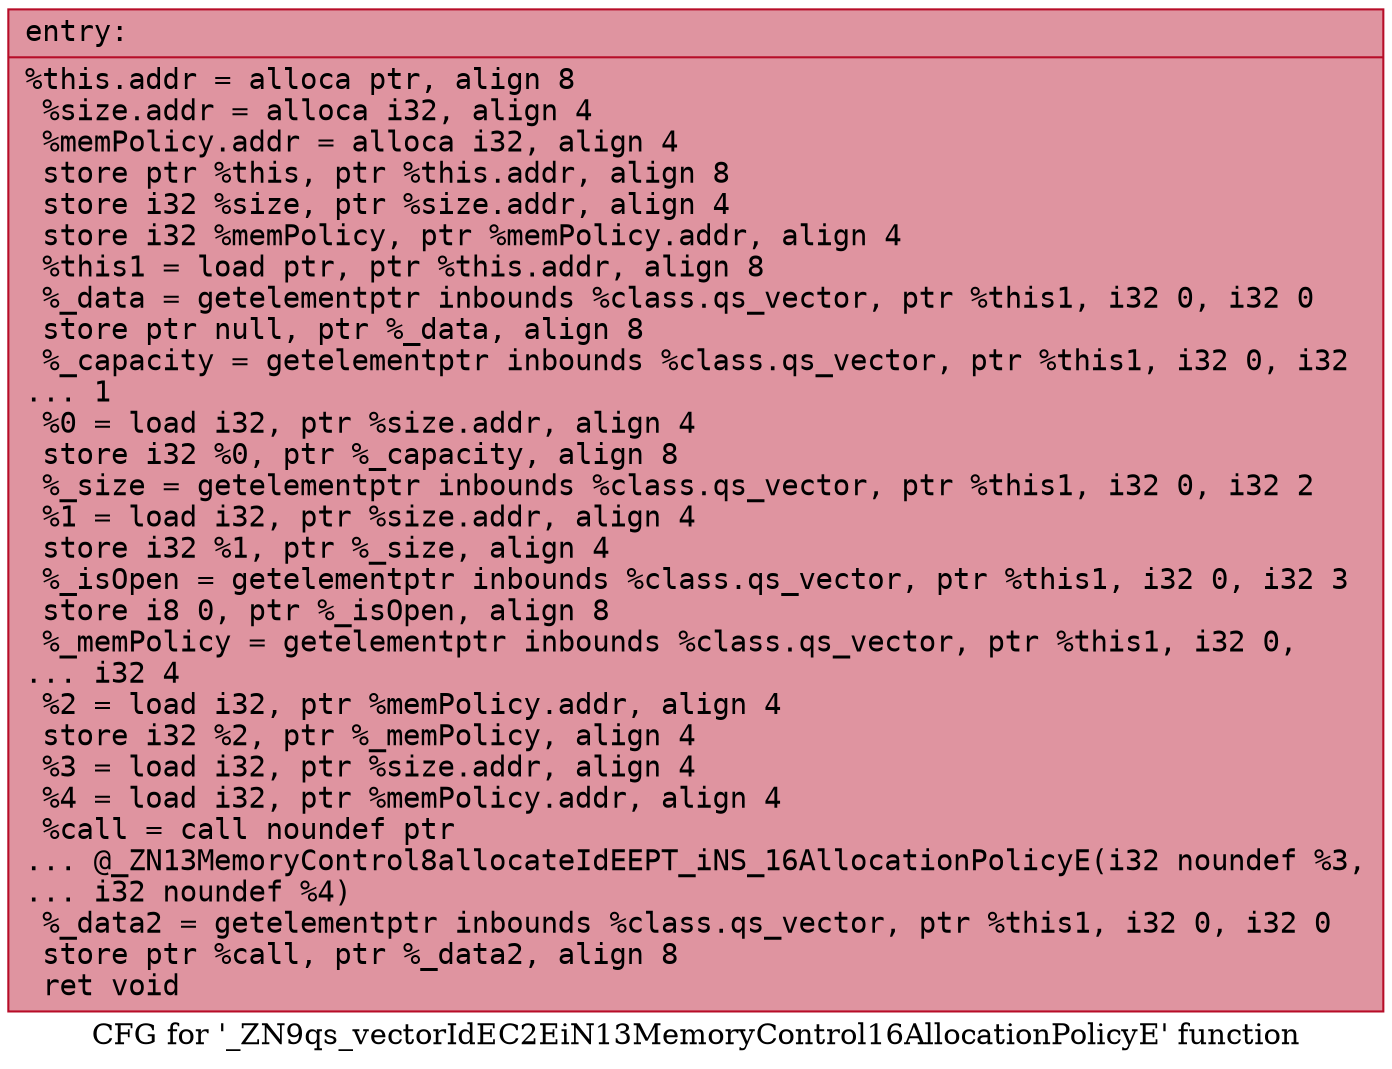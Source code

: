 digraph "CFG for '_ZN9qs_vectorIdEC2EiN13MemoryControl16AllocationPolicyE' function" {
	label="CFG for '_ZN9qs_vectorIdEC2EiN13MemoryControl16AllocationPolicyE' function";

	Node0x55cf633d9be0 [shape=record,color="#b70d28ff", style=filled, fillcolor="#b70d2870" fontname="Courier",label="{entry:\l|  %this.addr = alloca ptr, align 8\l  %size.addr = alloca i32, align 4\l  %memPolicy.addr = alloca i32, align 4\l  store ptr %this, ptr %this.addr, align 8\l  store i32 %size, ptr %size.addr, align 4\l  store i32 %memPolicy, ptr %memPolicy.addr, align 4\l  %this1 = load ptr, ptr %this.addr, align 8\l  %_data = getelementptr inbounds %class.qs_vector, ptr %this1, i32 0, i32 0\l  store ptr null, ptr %_data, align 8\l  %_capacity = getelementptr inbounds %class.qs_vector, ptr %this1, i32 0, i32\l... 1\l  %0 = load i32, ptr %size.addr, align 4\l  store i32 %0, ptr %_capacity, align 8\l  %_size = getelementptr inbounds %class.qs_vector, ptr %this1, i32 0, i32 2\l  %1 = load i32, ptr %size.addr, align 4\l  store i32 %1, ptr %_size, align 4\l  %_isOpen = getelementptr inbounds %class.qs_vector, ptr %this1, i32 0, i32 3\l  store i8 0, ptr %_isOpen, align 8\l  %_memPolicy = getelementptr inbounds %class.qs_vector, ptr %this1, i32 0,\l... i32 4\l  %2 = load i32, ptr %memPolicy.addr, align 4\l  store i32 %2, ptr %_memPolicy, align 4\l  %3 = load i32, ptr %size.addr, align 4\l  %4 = load i32, ptr %memPolicy.addr, align 4\l  %call = call noundef ptr\l... @_ZN13MemoryControl8allocateIdEEPT_iNS_16AllocationPolicyE(i32 noundef %3,\l... i32 noundef %4)\l  %_data2 = getelementptr inbounds %class.qs_vector, ptr %this1, i32 0, i32 0\l  store ptr %call, ptr %_data2, align 8\l  ret void\l}"];
}

